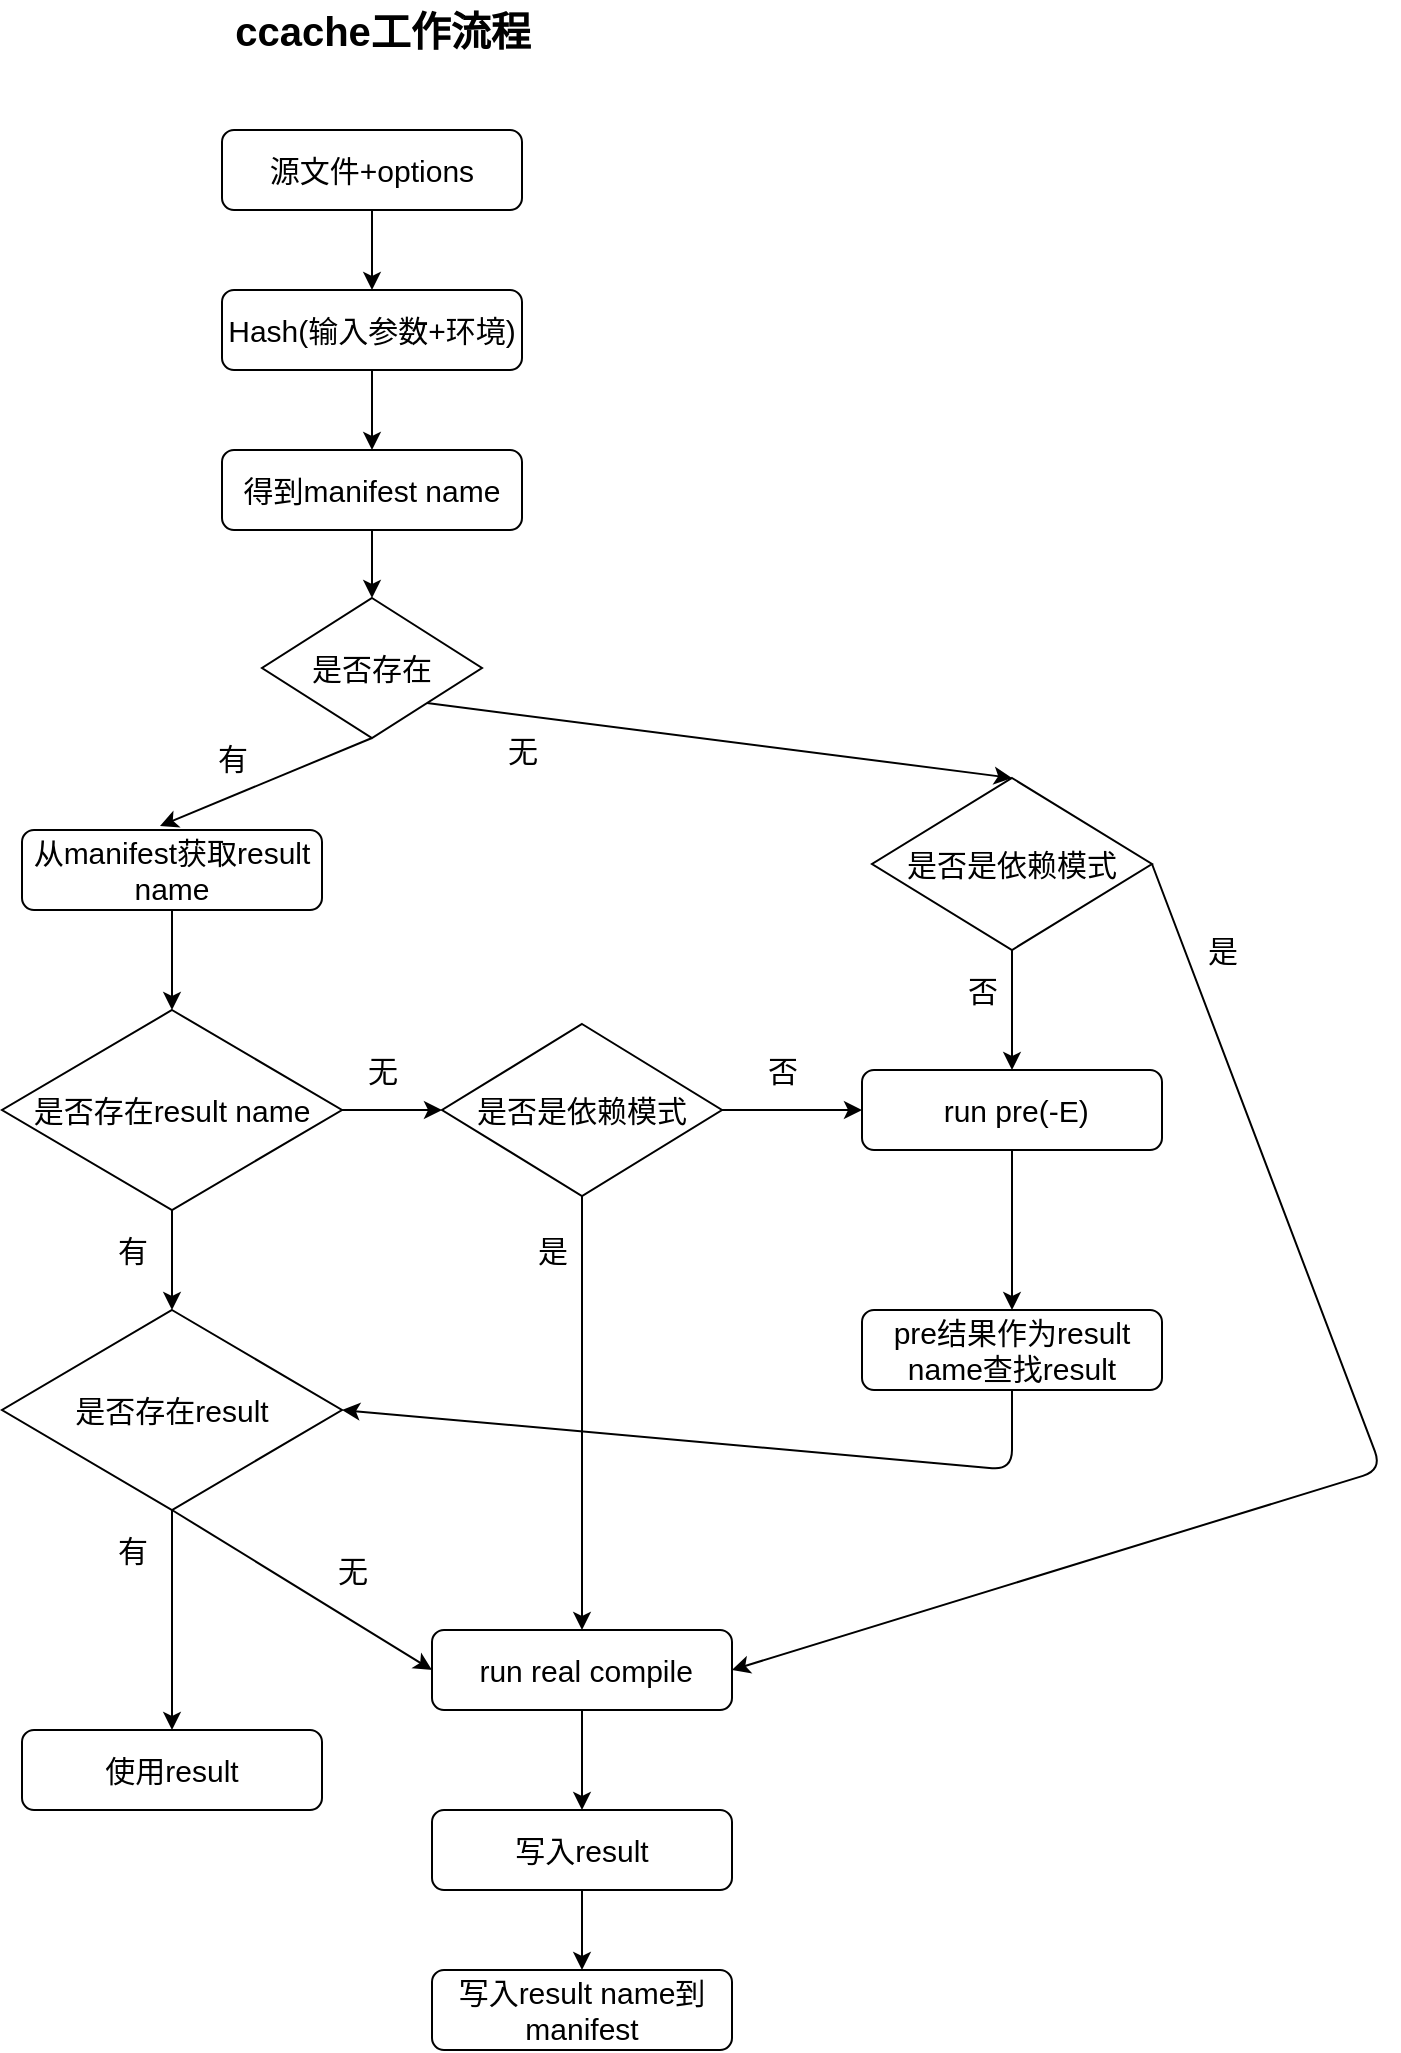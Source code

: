 <mxfile>
    <diagram id="ytqrdNQivqwtFz_tgzF8" name="第 1 页">
        <mxGraphModel dx="1378" dy="860" grid="1" gridSize="10" guides="1" tooltips="1" connect="1" arrows="1" fold="1" page="1" pageScale="1" pageWidth="1169" pageHeight="827" math="0" shadow="0">
            <root>
                <mxCell id="0"/>
                <mxCell id="1" parent="0"/>
                <mxCell id="2" value="ccache工作流程" style="text;html=1;align=center;verticalAlign=middle;resizable=0;points=[];autosize=1;strokeColor=none;fillColor=none;fontStyle=1;fontSize=20;" vertex="1" parent="1">
                    <mxGeometry x="220" y="115" width="160" height="30" as="geometry"/>
                </mxCell>
                <mxCell id="7" style="edgeStyle=none;html=1;exitX=0.5;exitY=1;exitDx=0;exitDy=0;fontSize=15;" edge="1" parent="1" source="4" target="5">
                    <mxGeometry relative="1" as="geometry"/>
                </mxCell>
                <mxCell id="4" value="源文件+options" style="rounded=1;whiteSpace=wrap;html=1;fontSize=15;" vertex="1" parent="1">
                    <mxGeometry x="220" y="180" width="150" height="40" as="geometry"/>
                </mxCell>
                <mxCell id="8" style="edgeStyle=none;html=1;exitX=0.5;exitY=1;exitDx=0;exitDy=0;entryX=0.5;entryY=0;entryDx=0;entryDy=0;fontSize=15;" edge="1" parent="1" source="5" target="6">
                    <mxGeometry relative="1" as="geometry"/>
                </mxCell>
                <mxCell id="5" value="Hash(输入参数+环境)" style="rounded=1;whiteSpace=wrap;html=1;fontSize=15;" vertex="1" parent="1">
                    <mxGeometry x="220" y="260" width="150" height="40" as="geometry"/>
                </mxCell>
                <mxCell id="10" style="edgeStyle=none;html=1;exitX=0.5;exitY=1;exitDx=0;exitDy=0;entryX=0.5;entryY=0;entryDx=0;entryDy=0;fontSize=15;" edge="1" parent="1" source="6" target="9">
                    <mxGeometry relative="1" as="geometry"/>
                </mxCell>
                <mxCell id="6" value="得到manifest name" style="rounded=1;whiteSpace=wrap;html=1;fontSize=15;" vertex="1" parent="1">
                    <mxGeometry x="220" y="340" width="150" height="40" as="geometry"/>
                </mxCell>
                <mxCell id="12" style="edgeStyle=none;html=1;exitX=0.5;exitY=1;exitDx=0;exitDy=0;entryX=0.46;entryY=-0.05;entryDx=0;entryDy=0;entryPerimeter=0;fontSize=15;" edge="1" parent="1" source="9" target="11">
                    <mxGeometry relative="1" as="geometry"/>
                </mxCell>
                <mxCell id="17" style="edgeStyle=none;html=1;exitX=1;exitY=1;exitDx=0;exitDy=0;entryX=0.5;entryY=0;entryDx=0;entryDy=0;fontSize=15;" edge="1" parent="1" source="9" target="15">
                    <mxGeometry relative="1" as="geometry"/>
                </mxCell>
                <mxCell id="9" value="是否存在" style="rhombus;whiteSpace=wrap;html=1;fontSize=15;" vertex="1" parent="1">
                    <mxGeometry x="240" y="414" width="110" height="70" as="geometry"/>
                </mxCell>
                <mxCell id="20" style="edgeStyle=none;html=1;exitX=0.5;exitY=1;exitDx=0;exitDy=0;entryX=0.5;entryY=0;entryDx=0;entryDy=0;fontSize=15;" edge="1" parent="1" source="11" target="19">
                    <mxGeometry relative="1" as="geometry"/>
                </mxCell>
                <mxCell id="11" value="从manifest获取result name" style="rounded=1;whiteSpace=wrap;html=1;fontSize=15;" vertex="1" parent="1">
                    <mxGeometry x="120" y="530" width="150" height="40" as="geometry"/>
                </mxCell>
                <mxCell id="13" value="有" style="text;html=1;align=center;verticalAlign=middle;resizable=0;points=[];autosize=1;strokeColor=none;fillColor=none;fontSize=15;" vertex="1" parent="1">
                    <mxGeometry x="210" y="484" width="30" height="20" as="geometry"/>
                </mxCell>
                <mxCell id="53" style="edgeStyle=none;html=1;exitX=0.5;exitY=1;exitDx=0;exitDy=0;entryX=0.5;entryY=0;entryDx=0;entryDy=0;fontSize=15;" edge="1" parent="1" source="15" target="33">
                    <mxGeometry relative="1" as="geometry"/>
                </mxCell>
                <mxCell id="55" style="edgeStyle=none;html=1;exitX=1;exitY=0.5;exitDx=0;exitDy=0;entryX=1;entryY=0.5;entryDx=0;entryDy=0;fontSize=15;" edge="1" parent="1" source="15" target="26">
                    <mxGeometry relative="1" as="geometry">
                        <Array as="points">
                            <mxPoint x="800" y="850"/>
                        </Array>
                    </mxGeometry>
                </mxCell>
                <mxCell id="15" value="是否是依赖模式" style="rhombus;whiteSpace=wrap;html=1;fontSize=15;" vertex="1" parent="1">
                    <mxGeometry x="545" y="504" width="140" height="86" as="geometry"/>
                </mxCell>
                <mxCell id="18" value="无" style="text;html=1;align=center;verticalAlign=middle;resizable=0;points=[];autosize=1;strokeColor=none;fillColor=none;fontSize=15;" vertex="1" parent="1">
                    <mxGeometry x="355" y="480" width="30" height="20" as="geometry"/>
                </mxCell>
                <mxCell id="22" style="edgeStyle=none;html=1;exitX=0.5;exitY=1;exitDx=0;exitDy=0;entryX=0.5;entryY=0;entryDx=0;entryDy=0;fontSize=15;" edge="1" parent="1" source="19" target="21">
                    <mxGeometry relative="1" as="geometry"/>
                </mxCell>
                <mxCell id="31" style="edgeStyle=none;html=1;exitX=1;exitY=0.5;exitDx=0;exitDy=0;entryX=0;entryY=0.5;entryDx=0;entryDy=0;fontSize=15;" edge="1" parent="1" source="19" target="30">
                    <mxGeometry relative="1" as="geometry"/>
                </mxCell>
                <mxCell id="19" value="是否存在result name" style="rhombus;whiteSpace=wrap;html=1;fontSize=15;" vertex="1" parent="1">
                    <mxGeometry x="110" y="620" width="170" height="100" as="geometry"/>
                </mxCell>
                <mxCell id="25" style="edgeStyle=none;html=1;exitX=0.5;exitY=1;exitDx=0;exitDy=0;entryX=0.5;entryY=0;entryDx=0;entryDy=0;fontSize=15;" edge="1" parent="1" source="21" target="24">
                    <mxGeometry relative="1" as="geometry"/>
                </mxCell>
                <mxCell id="47" style="edgeStyle=none;html=1;exitX=0.5;exitY=1;exitDx=0;exitDy=0;entryX=0;entryY=0.5;entryDx=0;entryDy=0;fontSize=15;" edge="1" parent="1" source="21" target="26">
                    <mxGeometry relative="1" as="geometry"/>
                </mxCell>
                <mxCell id="21" value="是否存在result" style="rhombus;whiteSpace=wrap;html=1;fontSize=15;" vertex="1" parent="1">
                    <mxGeometry x="110" y="770" width="170" height="100" as="geometry"/>
                </mxCell>
                <mxCell id="23" value="有" style="text;html=1;align=center;verticalAlign=middle;resizable=0;points=[];autosize=1;strokeColor=none;fillColor=none;fontSize=15;" vertex="1" parent="1">
                    <mxGeometry x="160" y="730" width="30" height="20" as="geometry"/>
                </mxCell>
                <mxCell id="24" value="使用result" style="rounded=1;whiteSpace=wrap;html=1;fontSize=15;" vertex="1" parent="1">
                    <mxGeometry x="120" y="980" width="150" height="40" as="geometry"/>
                </mxCell>
                <mxCell id="51" style="edgeStyle=none;html=1;exitX=0.5;exitY=1;exitDx=0;exitDy=0;entryX=0.5;entryY=0;entryDx=0;entryDy=0;fontSize=15;" edge="1" parent="1" source="26" target="49">
                    <mxGeometry relative="1" as="geometry"/>
                </mxCell>
                <mxCell id="26" value="&amp;nbsp;run real compile" style="rounded=1;whiteSpace=wrap;html=1;fontSize=15;" vertex="1" parent="1">
                    <mxGeometry x="325" y="930" width="150" height="40" as="geometry"/>
                </mxCell>
                <mxCell id="34" style="edgeStyle=none;html=1;exitX=0.5;exitY=1;exitDx=0;exitDy=0;fontSize=15;" edge="1" parent="1" source="30" target="26">
                    <mxGeometry relative="1" as="geometry"/>
                </mxCell>
                <mxCell id="36" style="edgeStyle=none;html=1;exitX=1;exitY=0.5;exitDx=0;exitDy=0;entryX=0;entryY=0.5;entryDx=0;entryDy=0;fontSize=15;" edge="1" parent="1" source="30" target="33">
                    <mxGeometry relative="1" as="geometry"/>
                </mxCell>
                <mxCell id="30" value="是否是依赖模式" style="rhombus;whiteSpace=wrap;html=1;fontSize=15;" vertex="1" parent="1">
                    <mxGeometry x="330" y="627" width="140" height="86" as="geometry"/>
                </mxCell>
                <mxCell id="32" value="无" style="text;html=1;align=center;verticalAlign=middle;resizable=0;points=[];autosize=1;strokeColor=none;fillColor=none;fontSize=15;" vertex="1" parent="1">
                    <mxGeometry x="285" y="640" width="30" height="20" as="geometry"/>
                </mxCell>
                <mxCell id="39" style="edgeStyle=none;html=1;exitX=0.5;exitY=1;exitDx=0;exitDy=0;entryX=0.5;entryY=0;entryDx=0;entryDy=0;fontSize=15;" edge="1" parent="1" source="33" target="38">
                    <mxGeometry relative="1" as="geometry"/>
                </mxCell>
                <mxCell id="33" value="&amp;nbsp;run pre(-E)" style="rounded=1;whiteSpace=wrap;html=1;fontSize=15;" vertex="1" parent="1">
                    <mxGeometry x="540" y="650" width="150" height="40" as="geometry"/>
                </mxCell>
                <mxCell id="35" value="是" style="text;html=1;align=center;verticalAlign=middle;resizable=0;points=[];autosize=1;strokeColor=none;fillColor=none;fontSize=15;" vertex="1" parent="1">
                    <mxGeometry x="370" y="730" width="30" height="20" as="geometry"/>
                </mxCell>
                <mxCell id="37" value="否" style="text;html=1;align=center;verticalAlign=middle;resizable=0;points=[];autosize=1;strokeColor=none;fillColor=none;fontSize=15;" vertex="1" parent="1">
                    <mxGeometry x="485" y="640" width="30" height="20" as="geometry"/>
                </mxCell>
                <mxCell id="44" style="edgeStyle=none;html=1;exitX=0.5;exitY=1;exitDx=0;exitDy=0;entryX=1;entryY=0.5;entryDx=0;entryDy=0;fontSize=15;" edge="1" parent="1" source="38" target="21">
                    <mxGeometry relative="1" as="geometry">
                        <Array as="points">
                            <mxPoint x="615" y="850"/>
                        </Array>
                    </mxGeometry>
                </mxCell>
                <mxCell id="38" value="pre结果作为result name查找result" style="rounded=1;whiteSpace=wrap;html=1;fontSize=15;" vertex="1" parent="1">
                    <mxGeometry x="540" y="770" width="150" height="40" as="geometry"/>
                </mxCell>
                <mxCell id="45" value="有" style="text;html=1;align=center;verticalAlign=middle;resizable=0;points=[];autosize=1;strokeColor=none;fillColor=none;fontSize=15;" vertex="1" parent="1">
                    <mxGeometry x="160" y="880" width="30" height="20" as="geometry"/>
                </mxCell>
                <mxCell id="48" value="无" style="text;html=1;align=center;verticalAlign=middle;resizable=0;points=[];autosize=1;strokeColor=none;fillColor=none;fontSize=15;" vertex="1" parent="1">
                    <mxGeometry x="270" y="890" width="30" height="20" as="geometry"/>
                </mxCell>
                <mxCell id="52" style="edgeStyle=none;html=1;exitX=0.5;exitY=1;exitDx=0;exitDy=0;entryX=0.5;entryY=0;entryDx=0;entryDy=0;fontSize=15;" edge="1" parent="1" source="49" target="50">
                    <mxGeometry relative="1" as="geometry"/>
                </mxCell>
                <mxCell id="49" value="写入result" style="rounded=1;whiteSpace=wrap;html=1;fontSize=15;" vertex="1" parent="1">
                    <mxGeometry x="325" y="1020" width="150" height="40" as="geometry"/>
                </mxCell>
                <mxCell id="50" value="写入result name到manifest" style="rounded=1;whiteSpace=wrap;html=1;fontSize=15;" vertex="1" parent="1">
                    <mxGeometry x="325" y="1100" width="150" height="40" as="geometry"/>
                </mxCell>
                <mxCell id="54" value="否" style="text;html=1;align=center;verticalAlign=middle;resizable=0;points=[];autosize=1;strokeColor=none;fillColor=none;fontSize=15;" vertex="1" parent="1">
                    <mxGeometry x="585" y="600" width="30" height="20" as="geometry"/>
                </mxCell>
                <mxCell id="56" value="是" style="text;html=1;align=center;verticalAlign=middle;resizable=0;points=[];autosize=1;strokeColor=none;fillColor=none;fontSize=15;" vertex="1" parent="1">
                    <mxGeometry x="705" y="580" width="30" height="20" as="geometry"/>
                </mxCell>
            </root>
        </mxGraphModel>
    </diagram>
</mxfile>